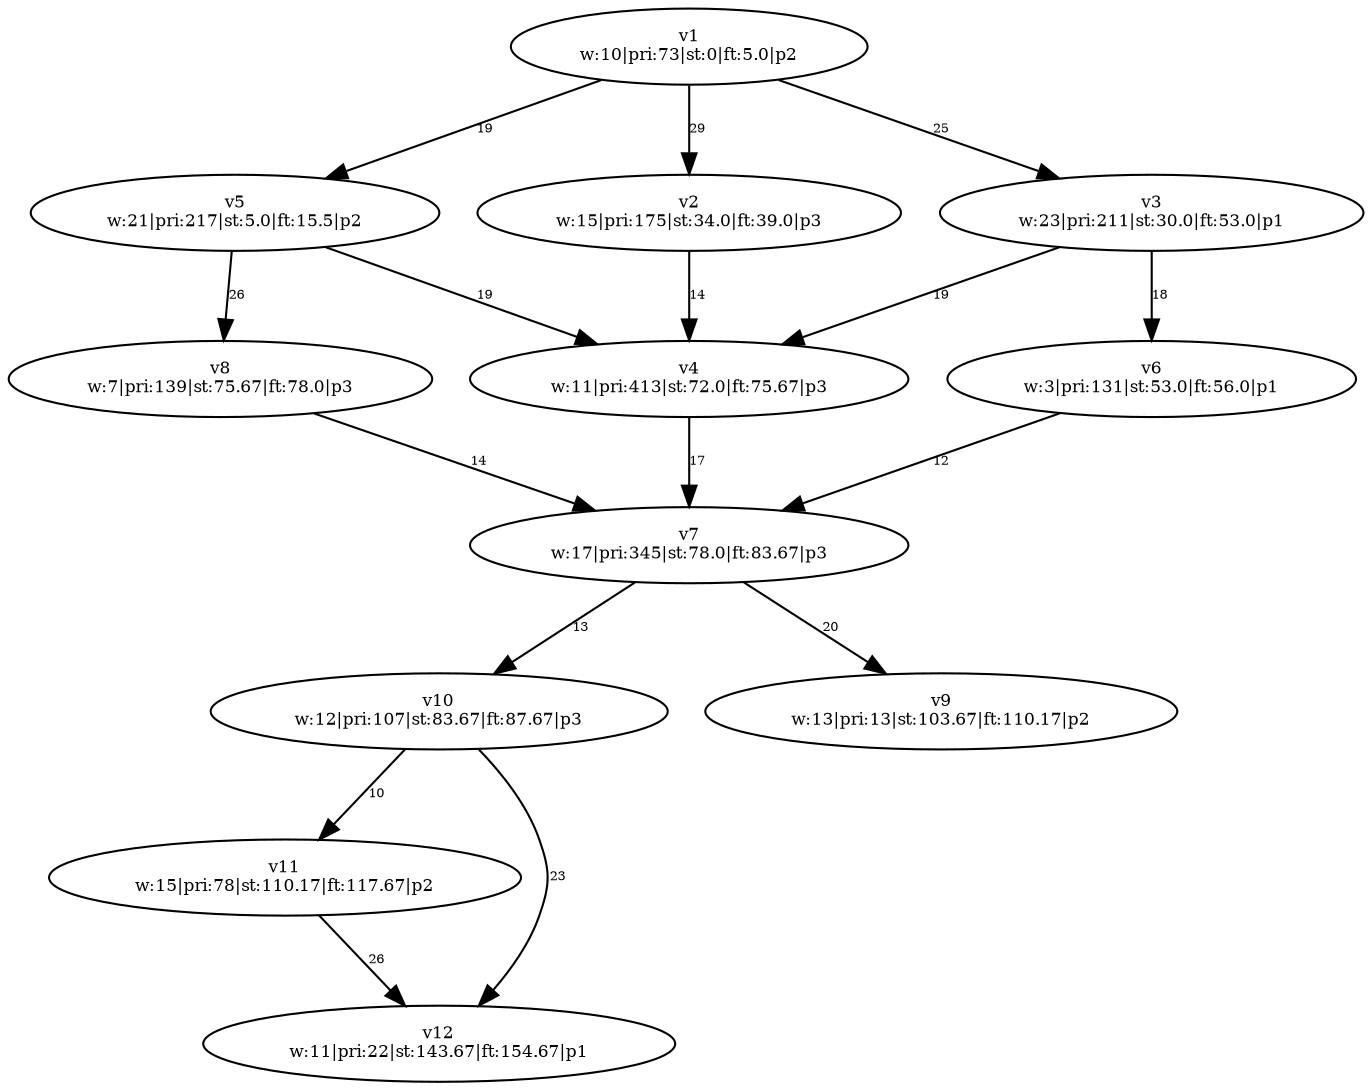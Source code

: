 digraph {
	v1 [label="v1
w:10|pri:73|st:0|ft:5.0|p2" fontsize=8.0]
	v5 [label="v5
w:21|pri:217|st:5.0|ft:15.5|p2" fontsize=8.0]
	v3 [label="v3
w:23|pri:211|st:30.0|ft:53.0|p1" fontsize=8.0]
	v2 [label="v2
w:15|pri:175|st:34.0|ft:39.0|p3" fontsize=8.0]
	v4 [label="v4
w:11|pri:413|st:72.0|ft:75.67|p3" fontsize=8.0]
	v8 [label="v8
w:7|pri:139|st:75.67|ft:78.0|p3" fontsize=8.0]
	v6 [label="v6
w:3|pri:131|st:53.0|ft:56.0|p1" fontsize=8.0]
	v7 [label="v7
w:17|pri:345|st:78.0|ft:83.67|p3" fontsize=8.0]
	v10 [label="v10
w:12|pri:107|st:83.67|ft:87.67|p3" fontsize=8.0]
	v9 [label="v9
w:13|pri:13|st:103.67|ft:110.17|p2" fontsize=8.0]
	v11 [label="v11
w:15|pri:78|st:110.17|ft:117.67|p2" fontsize=8.0]
	v12 [label="v12
w:11|pri:22|st:143.67|ft:154.67|p1" fontsize=8.0]
	v1 -> v2 [label=29 constraint=true fontsize=6.0]
	v1 -> v3 [label=25 constraint=true fontsize=6.0]
	v1 -> v5 [label=19 constraint=true fontsize=6.0]
	v2 -> v4 [label=14 constraint=true fontsize=6.0]
	v3 -> v4 [label=19 constraint=true fontsize=6.0]
	v5 -> v4 [label=19 constraint=true fontsize=6.0]
	v3 -> v6 [label=18 constraint=true fontsize=6.0]
	v5 -> v8 [label=26 constraint=true fontsize=6.0]
	v6 -> v7 [label=12 constraint=true fontsize=6.0]
	v8 -> v7 [label=14 constraint=true fontsize=6.0]
	v4 -> v7 [label=17 constraint=true fontsize=6.0]
	v7 -> v9 [label=20 constraint=true fontsize=6.0]
	v7 -> v10 [label=13 constraint=true fontsize=6.0]
	v10 -> v11 [label=10 constraint=true fontsize=6.0]
	v10 -> v12 [label=23 constraint=true fontsize=6.0]
	v11 -> v12 [label=26 constraint=true fontsize=6.0]
}
